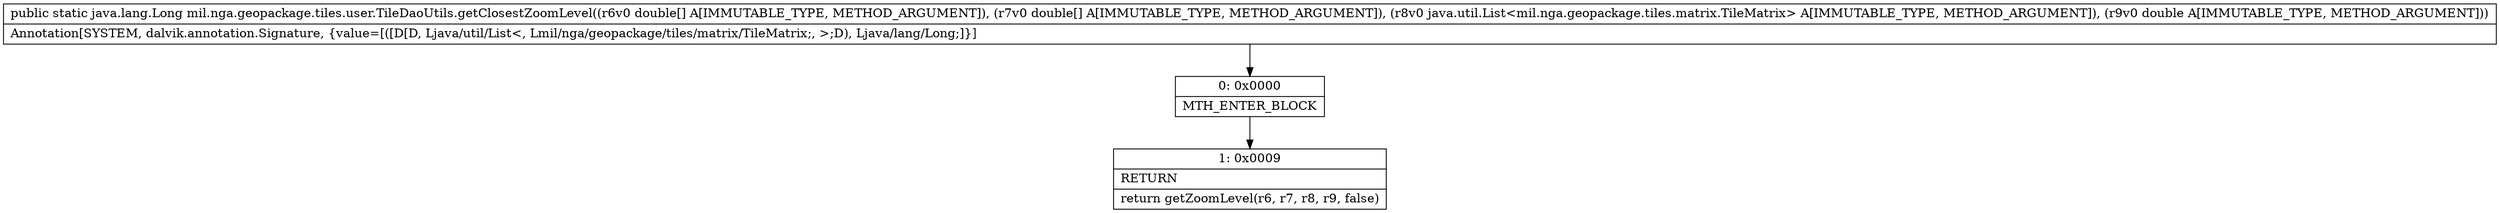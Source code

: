 digraph "CFG formil.nga.geopackage.tiles.user.TileDaoUtils.getClosestZoomLevel([D[DLjava\/util\/List;D)Ljava\/lang\/Long;" {
Node_0 [shape=record,label="{0\:\ 0x0000|MTH_ENTER_BLOCK\l}"];
Node_1 [shape=record,label="{1\:\ 0x0009|RETURN\l|return getZoomLevel(r6, r7, r8, r9, false)\l}"];
MethodNode[shape=record,label="{public static java.lang.Long mil.nga.geopackage.tiles.user.TileDaoUtils.getClosestZoomLevel((r6v0 double[] A[IMMUTABLE_TYPE, METHOD_ARGUMENT]), (r7v0 double[] A[IMMUTABLE_TYPE, METHOD_ARGUMENT]), (r8v0 java.util.List\<mil.nga.geopackage.tiles.matrix.TileMatrix\> A[IMMUTABLE_TYPE, METHOD_ARGUMENT]), (r9v0 double A[IMMUTABLE_TYPE, METHOD_ARGUMENT]))  | Annotation[SYSTEM, dalvik.annotation.Signature, \{value=[([D[D, Ljava\/util\/List\<, Lmil\/nga\/geopackage\/tiles\/matrix\/TileMatrix;, \>;D), Ljava\/lang\/Long;]\}]\l}"];
MethodNode -> Node_0;
Node_0 -> Node_1;
}

